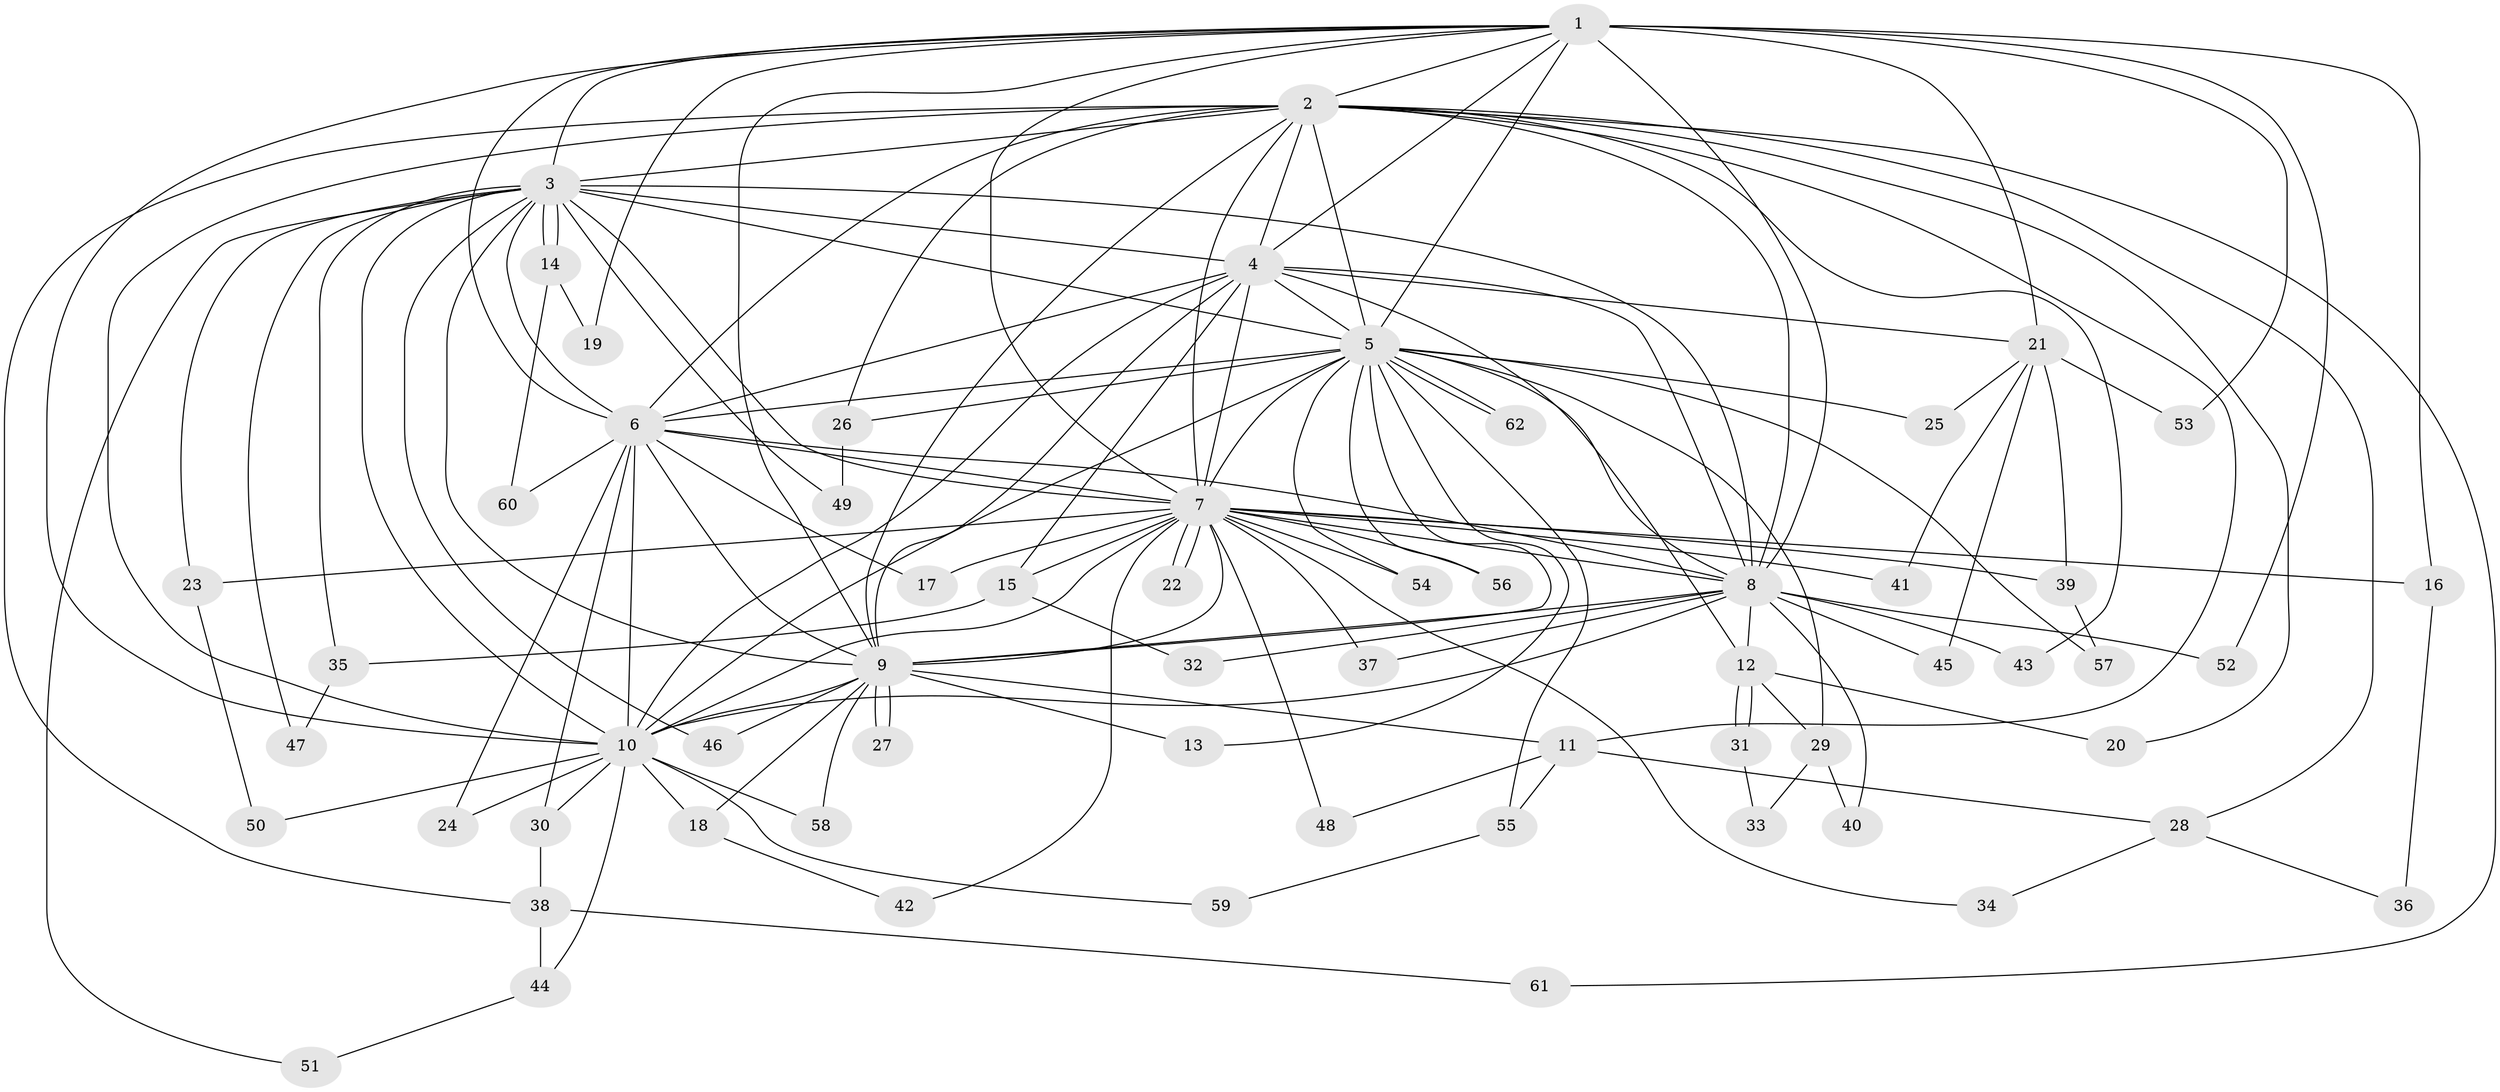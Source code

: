 // coarse degree distribution, {16: 0.02127659574468085, 12: 0.0425531914893617, 20: 0.0425531914893617, 10: 0.02127659574468085, 21: 0.02127659574468085, 5: 0.02127659574468085, 2: 0.5319148936170213, 4: 0.06382978723404255, 3: 0.19148936170212766, 6: 0.02127659574468085, 1: 0.02127659574468085}
// Generated by graph-tools (version 1.1) at 2025/41/03/06/25 10:41:36]
// undirected, 62 vertices, 149 edges
graph export_dot {
graph [start="1"]
  node [color=gray90,style=filled];
  1;
  2;
  3;
  4;
  5;
  6;
  7;
  8;
  9;
  10;
  11;
  12;
  13;
  14;
  15;
  16;
  17;
  18;
  19;
  20;
  21;
  22;
  23;
  24;
  25;
  26;
  27;
  28;
  29;
  30;
  31;
  32;
  33;
  34;
  35;
  36;
  37;
  38;
  39;
  40;
  41;
  42;
  43;
  44;
  45;
  46;
  47;
  48;
  49;
  50;
  51;
  52;
  53;
  54;
  55;
  56;
  57;
  58;
  59;
  60;
  61;
  62;
  1 -- 2;
  1 -- 3;
  1 -- 4;
  1 -- 5;
  1 -- 6;
  1 -- 7;
  1 -- 8;
  1 -- 9;
  1 -- 10;
  1 -- 16;
  1 -- 19;
  1 -- 21;
  1 -- 52;
  1 -- 53;
  2 -- 3;
  2 -- 4;
  2 -- 5;
  2 -- 6;
  2 -- 7;
  2 -- 8;
  2 -- 9;
  2 -- 10;
  2 -- 11;
  2 -- 20;
  2 -- 26;
  2 -- 28;
  2 -- 38;
  2 -- 43;
  2 -- 61;
  3 -- 4;
  3 -- 5;
  3 -- 6;
  3 -- 7;
  3 -- 8;
  3 -- 9;
  3 -- 10;
  3 -- 14;
  3 -- 14;
  3 -- 23;
  3 -- 35;
  3 -- 46;
  3 -- 47;
  3 -- 49;
  3 -- 51;
  4 -- 5;
  4 -- 6;
  4 -- 7;
  4 -- 8;
  4 -- 9;
  4 -- 10;
  4 -- 12;
  4 -- 15;
  4 -- 21;
  5 -- 6;
  5 -- 7;
  5 -- 8;
  5 -- 9;
  5 -- 10;
  5 -- 13;
  5 -- 25;
  5 -- 26;
  5 -- 29;
  5 -- 54;
  5 -- 55;
  5 -- 56;
  5 -- 57;
  5 -- 62;
  5 -- 62;
  6 -- 7;
  6 -- 8;
  6 -- 9;
  6 -- 10;
  6 -- 17;
  6 -- 24;
  6 -- 30;
  6 -- 60;
  7 -- 8;
  7 -- 9;
  7 -- 10;
  7 -- 15;
  7 -- 16;
  7 -- 17;
  7 -- 22;
  7 -- 22;
  7 -- 23;
  7 -- 34;
  7 -- 37;
  7 -- 39;
  7 -- 41;
  7 -- 42;
  7 -- 48;
  7 -- 54;
  7 -- 56;
  8 -- 9;
  8 -- 10;
  8 -- 12;
  8 -- 32;
  8 -- 37;
  8 -- 40;
  8 -- 43;
  8 -- 45;
  8 -- 52;
  9 -- 10;
  9 -- 11;
  9 -- 13;
  9 -- 18;
  9 -- 27;
  9 -- 27;
  9 -- 46;
  9 -- 58;
  10 -- 18;
  10 -- 24;
  10 -- 30;
  10 -- 44;
  10 -- 50;
  10 -- 58;
  10 -- 59;
  11 -- 28;
  11 -- 48;
  11 -- 55;
  12 -- 20;
  12 -- 29;
  12 -- 31;
  12 -- 31;
  14 -- 19;
  14 -- 60;
  15 -- 32;
  15 -- 35;
  16 -- 36;
  18 -- 42;
  21 -- 25;
  21 -- 39;
  21 -- 41;
  21 -- 45;
  21 -- 53;
  23 -- 50;
  26 -- 49;
  28 -- 34;
  28 -- 36;
  29 -- 33;
  29 -- 40;
  30 -- 38;
  31 -- 33;
  35 -- 47;
  38 -- 44;
  38 -- 61;
  39 -- 57;
  44 -- 51;
  55 -- 59;
}
